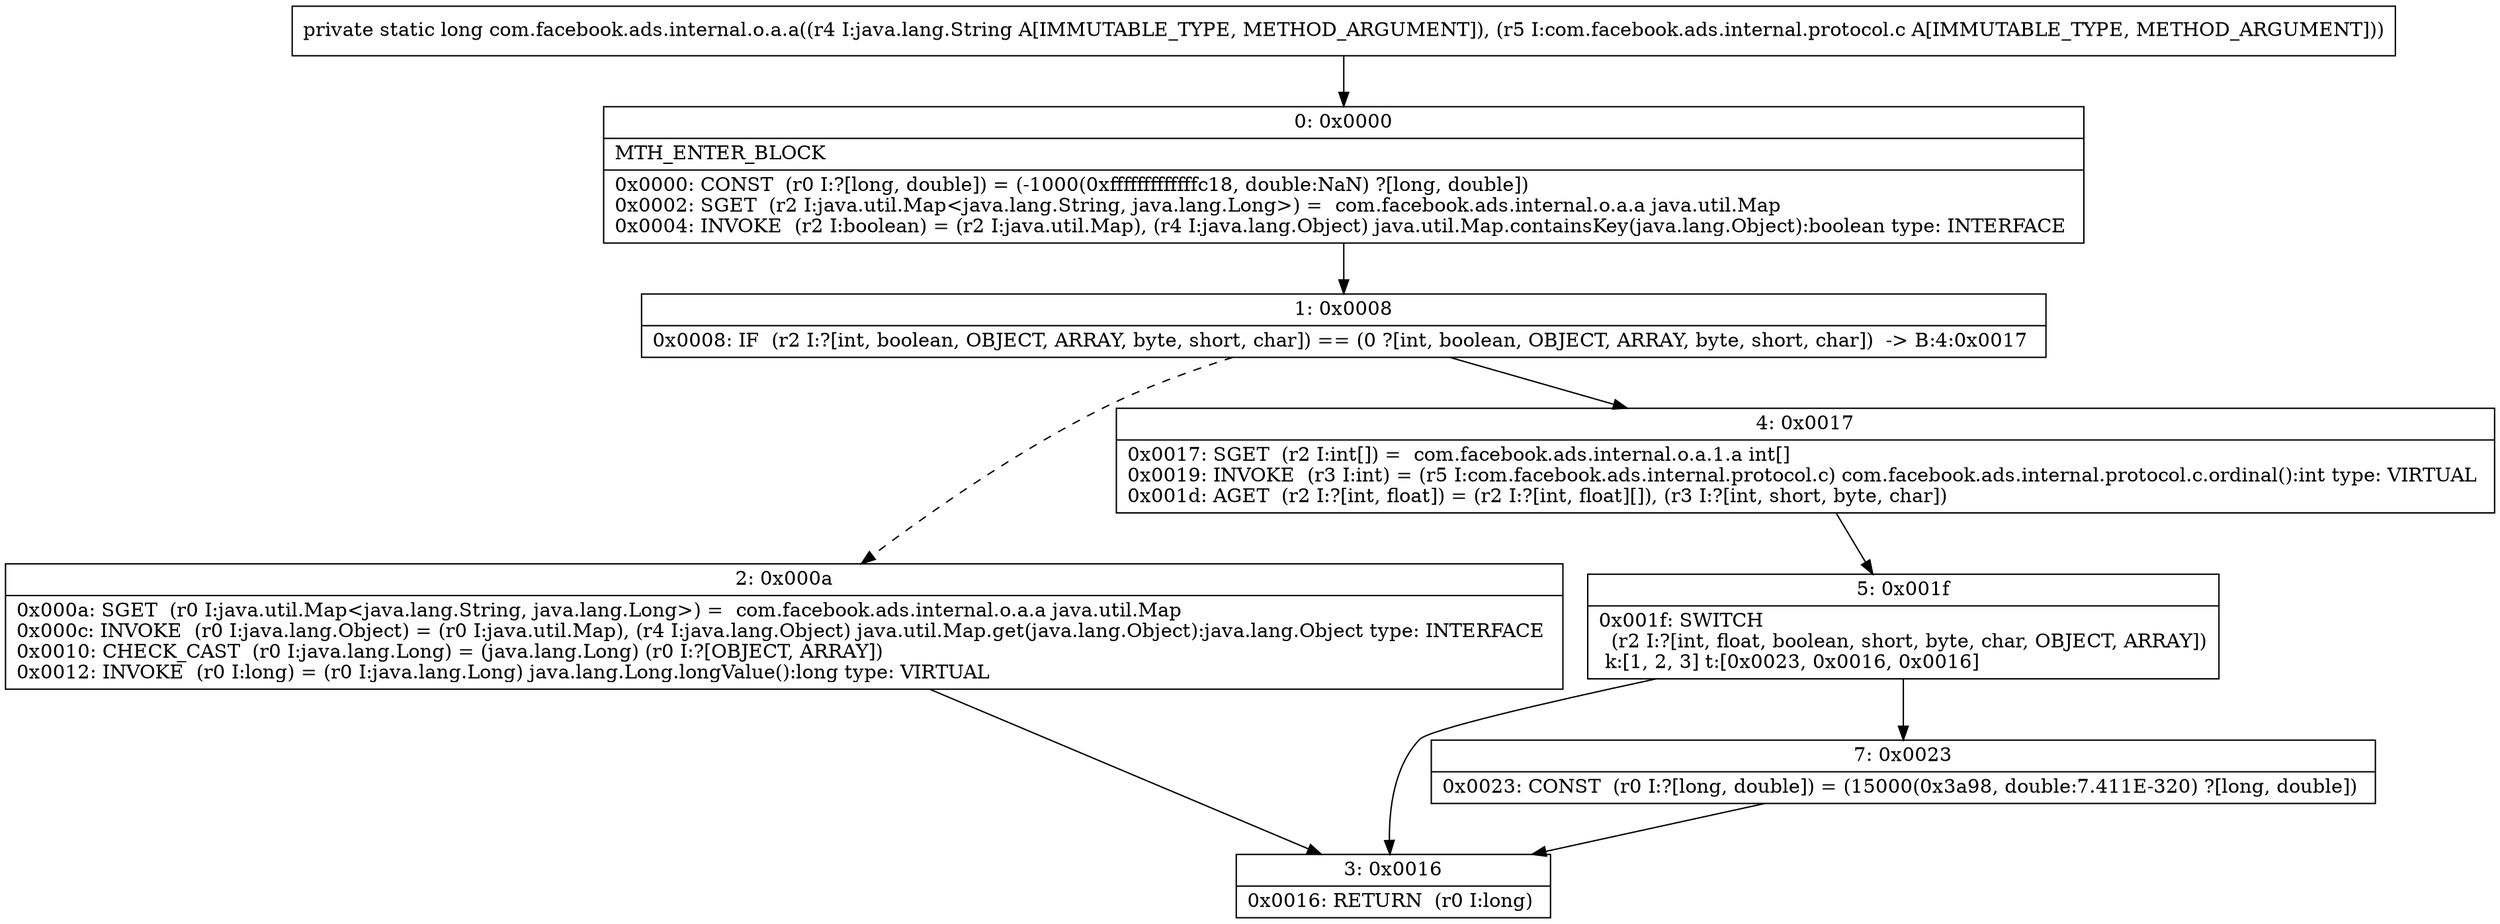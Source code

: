 digraph "CFG forcom.facebook.ads.internal.o.a.a(Ljava\/lang\/String;Lcom\/facebook\/ads\/internal\/protocol\/c;)J" {
Node_0 [shape=record,label="{0\:\ 0x0000|MTH_ENTER_BLOCK\l|0x0000: CONST  (r0 I:?[long, double]) = (\-1000(0xfffffffffffffc18, double:NaN) ?[long, double]) \l0x0002: SGET  (r2 I:java.util.Map\<java.lang.String, java.lang.Long\>) =  com.facebook.ads.internal.o.a.a java.util.Map \l0x0004: INVOKE  (r2 I:boolean) = (r2 I:java.util.Map), (r4 I:java.lang.Object) java.util.Map.containsKey(java.lang.Object):boolean type: INTERFACE \l}"];
Node_1 [shape=record,label="{1\:\ 0x0008|0x0008: IF  (r2 I:?[int, boolean, OBJECT, ARRAY, byte, short, char]) == (0 ?[int, boolean, OBJECT, ARRAY, byte, short, char])  \-\> B:4:0x0017 \l}"];
Node_2 [shape=record,label="{2\:\ 0x000a|0x000a: SGET  (r0 I:java.util.Map\<java.lang.String, java.lang.Long\>) =  com.facebook.ads.internal.o.a.a java.util.Map \l0x000c: INVOKE  (r0 I:java.lang.Object) = (r0 I:java.util.Map), (r4 I:java.lang.Object) java.util.Map.get(java.lang.Object):java.lang.Object type: INTERFACE \l0x0010: CHECK_CAST  (r0 I:java.lang.Long) = (java.lang.Long) (r0 I:?[OBJECT, ARRAY]) \l0x0012: INVOKE  (r0 I:long) = (r0 I:java.lang.Long) java.lang.Long.longValue():long type: VIRTUAL \l}"];
Node_3 [shape=record,label="{3\:\ 0x0016|0x0016: RETURN  (r0 I:long) \l}"];
Node_4 [shape=record,label="{4\:\ 0x0017|0x0017: SGET  (r2 I:int[]) =  com.facebook.ads.internal.o.a.1.a int[] \l0x0019: INVOKE  (r3 I:int) = (r5 I:com.facebook.ads.internal.protocol.c) com.facebook.ads.internal.protocol.c.ordinal():int type: VIRTUAL \l0x001d: AGET  (r2 I:?[int, float]) = (r2 I:?[int, float][]), (r3 I:?[int, short, byte, char]) \l}"];
Node_5 [shape=record,label="{5\:\ 0x001f|0x001f: SWITCH  \l  (r2 I:?[int, float, boolean, short, byte, char, OBJECT, ARRAY])\l k:[1, 2, 3] t:[0x0023, 0x0016, 0x0016] \l}"];
Node_7 [shape=record,label="{7\:\ 0x0023|0x0023: CONST  (r0 I:?[long, double]) = (15000(0x3a98, double:7.411E\-320) ?[long, double]) \l}"];
MethodNode[shape=record,label="{private static long com.facebook.ads.internal.o.a.a((r4 I:java.lang.String A[IMMUTABLE_TYPE, METHOD_ARGUMENT]), (r5 I:com.facebook.ads.internal.protocol.c A[IMMUTABLE_TYPE, METHOD_ARGUMENT])) }"];
MethodNode -> Node_0;
Node_0 -> Node_1;
Node_1 -> Node_2[style=dashed];
Node_1 -> Node_4;
Node_2 -> Node_3;
Node_4 -> Node_5;
Node_5 -> Node_3;
Node_5 -> Node_7;
Node_7 -> Node_3;
}

